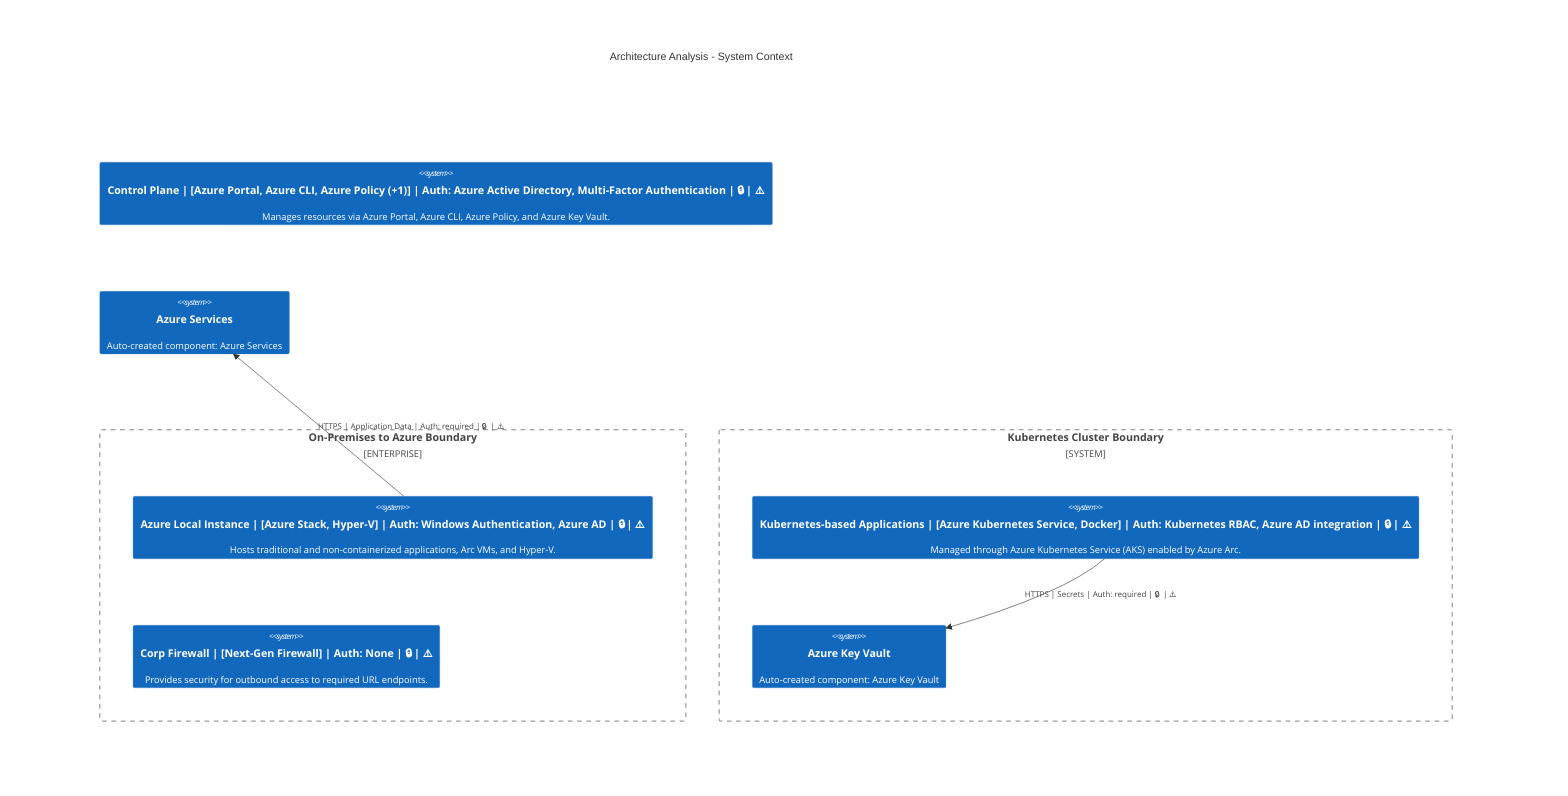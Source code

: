C4Context
    title Architecture Analysis - System Context
    Enterprise_Boundary(tb_On_Premises_to_Azure_Boundary, "On-Premises to Azure Boundary") {
        System(Azure_Local_Instance, "Azure Local Instance | [Azure Stack, Hyper-V] | Auth: Windows Authentication, Azure AD | 🔒 | ⚠️", "Hosts traditional and non-containerized applications, Arc VMs, and Hyper-V.")
        System(Corp_Firewall, "Corp Firewall | [Next-Gen Firewall] | Auth: None | 🔒 | ⚠️", "Provides security for outbound access to required URL endpoints.")
    }
    System_Boundary(tb_Kubernetes_Cluster_Boundary, "Kubernetes Cluster Boundary") {
        System(Kubernetes_based_Applications, "Kubernetes-based Applications | [Azure Kubernetes Service, Docker] | Auth: Kubernetes RBAC, Azure AD integration | 🔒 | ⚠️", "Managed through Azure Kubernetes Service (AKS) enabled by Azure Arc.")
        System(Azure_Key_Vault, "Azure Key Vault", "Auto-created component: Azure Key Vault")
    }
    System(Control_Plane, "Control Plane | [Azure Portal, Azure CLI, Azure Policy (+1)] | Auth: Azure Active Directory, Multi-Factor Authentication | 🔒 | ⚠️", "Manages resources via Azure Portal, Azure CLI, Azure Policy, and Azure Key Vault.")
    System(Azure_Services, "Azure Services", "Auto-created component: Azure Services")

    Rel(Azure_Local_Instance, Azure_Services, "HTTPS | Application Data | Auth: required | 🔒 | ⚠️")
    Rel(Kubernetes_based_Applications, Azure_Key_Vault, "HTTPS | Secrets | Auth: required | 🔒 | ⚠️")